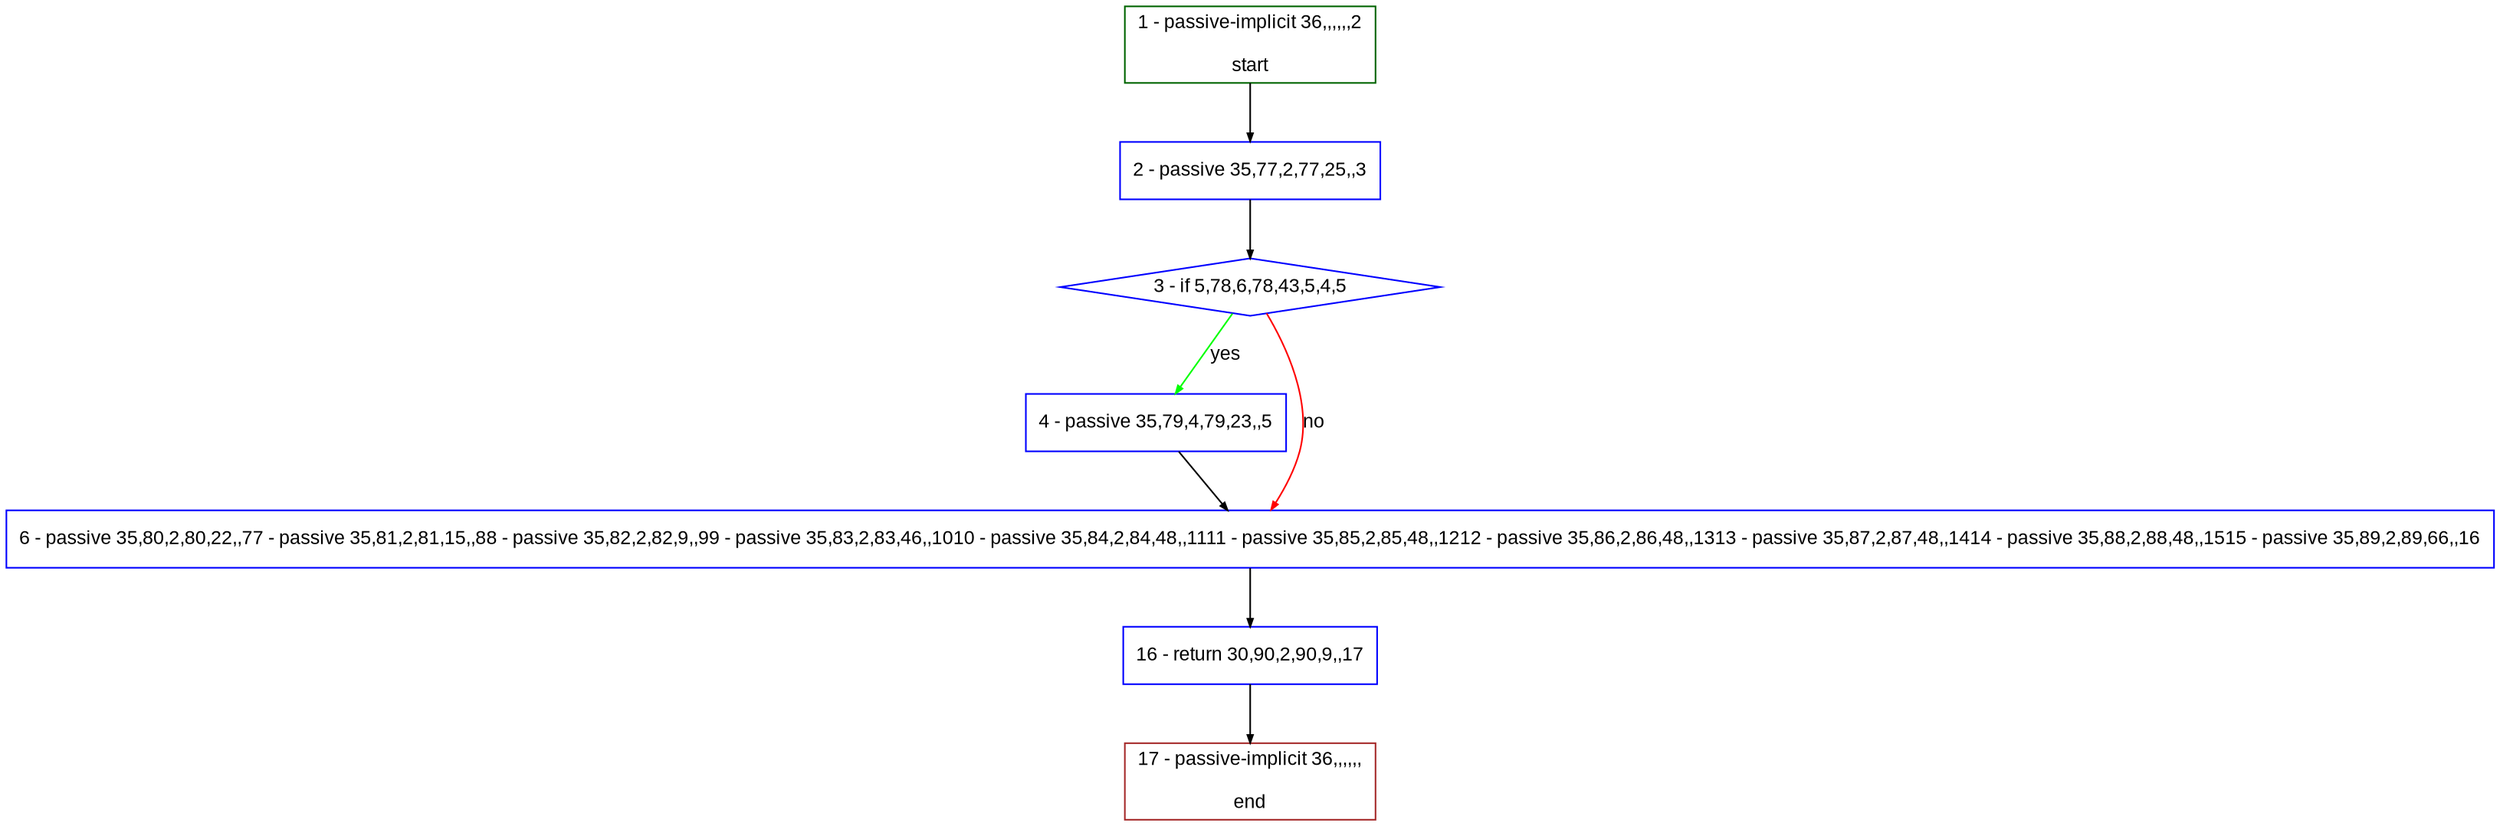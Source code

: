 digraph "" {
  graph [pack="true", label="", fontsize="12", packmode="clust", fontname="Arial", fillcolor="#FFFFCC", bgcolor="white", style="rounded,filled", compound="true"];
  node [node_initialized="no", label="", color="grey", fontsize="12", fillcolor="white", fontname="Arial", style="filled", shape="rectangle", compound="true", fixedsize="false"];
  edge [fontcolor="black", arrowhead="normal", arrowtail="none", arrowsize="0.5", ltail="", label="", color="black", fontsize="12", lhead="", fontname="Arial", dir="forward", compound="true"];
  __N1 [label="2 - passive 35,77,2,77,25,,3", color="#0000ff", fillcolor="#ffffff", style="filled", shape="box"];
  __N2 [label="1 - passive-implicit 36,,,,,,2\n\nstart", color="#006400", fillcolor="#ffffff", style="filled", shape="box"];
  __N3 [label="3 - if 5,78,6,78,43,5,4,5", color="#0000ff", fillcolor="#ffffff", style="filled", shape="diamond"];
  __N4 [label="4 - passive 35,79,4,79,23,,5", color="#0000ff", fillcolor="#ffffff", style="filled", shape="box"];
  __N5 [label="6 - passive 35,80,2,80,22,,77 - passive 35,81,2,81,15,,88 - passive 35,82,2,82,9,,99 - passive 35,83,2,83,46,,1010 - passive 35,84,2,84,48,,1111 - passive 35,85,2,85,48,,1212 - passive 35,86,2,86,48,,1313 - passive 35,87,2,87,48,,1414 - passive 35,88,2,88,48,,1515 - passive 35,89,2,89,66,,16", color="#0000ff", fillcolor="#ffffff", style="filled", shape="box"];
  __N6 [label="16 - return 30,90,2,90,9,,17", color="#0000ff", fillcolor="#ffffff", style="filled", shape="box"];
  __N7 [label="17 - passive-implicit 36,,,,,,\n\nend", color="#a52a2a", fillcolor="#ffffff", style="filled", shape="box"];
  __N2 -> __N1 [arrowhead="normal", arrowtail="none", color="#000000", label="", dir="forward"];
  __N1 -> __N3 [arrowhead="normal", arrowtail="none", color="#000000", label="", dir="forward"];
  __N3 -> __N4 [arrowhead="normal", arrowtail="none", color="#00ff00", label="yes", dir="forward"];
  __N3 -> __N5 [arrowhead="normal", arrowtail="none", color="#ff0000", label="no", dir="forward"];
  __N4 -> __N5 [arrowhead="normal", arrowtail="none", color="#000000", label="", dir="forward"];
  __N5 -> __N6 [arrowhead="normal", arrowtail="none", color="#000000", label="", dir="forward"];
  __N6 -> __N7 [arrowhead="normal", arrowtail="none", color="#000000", label="", dir="forward"];
}
